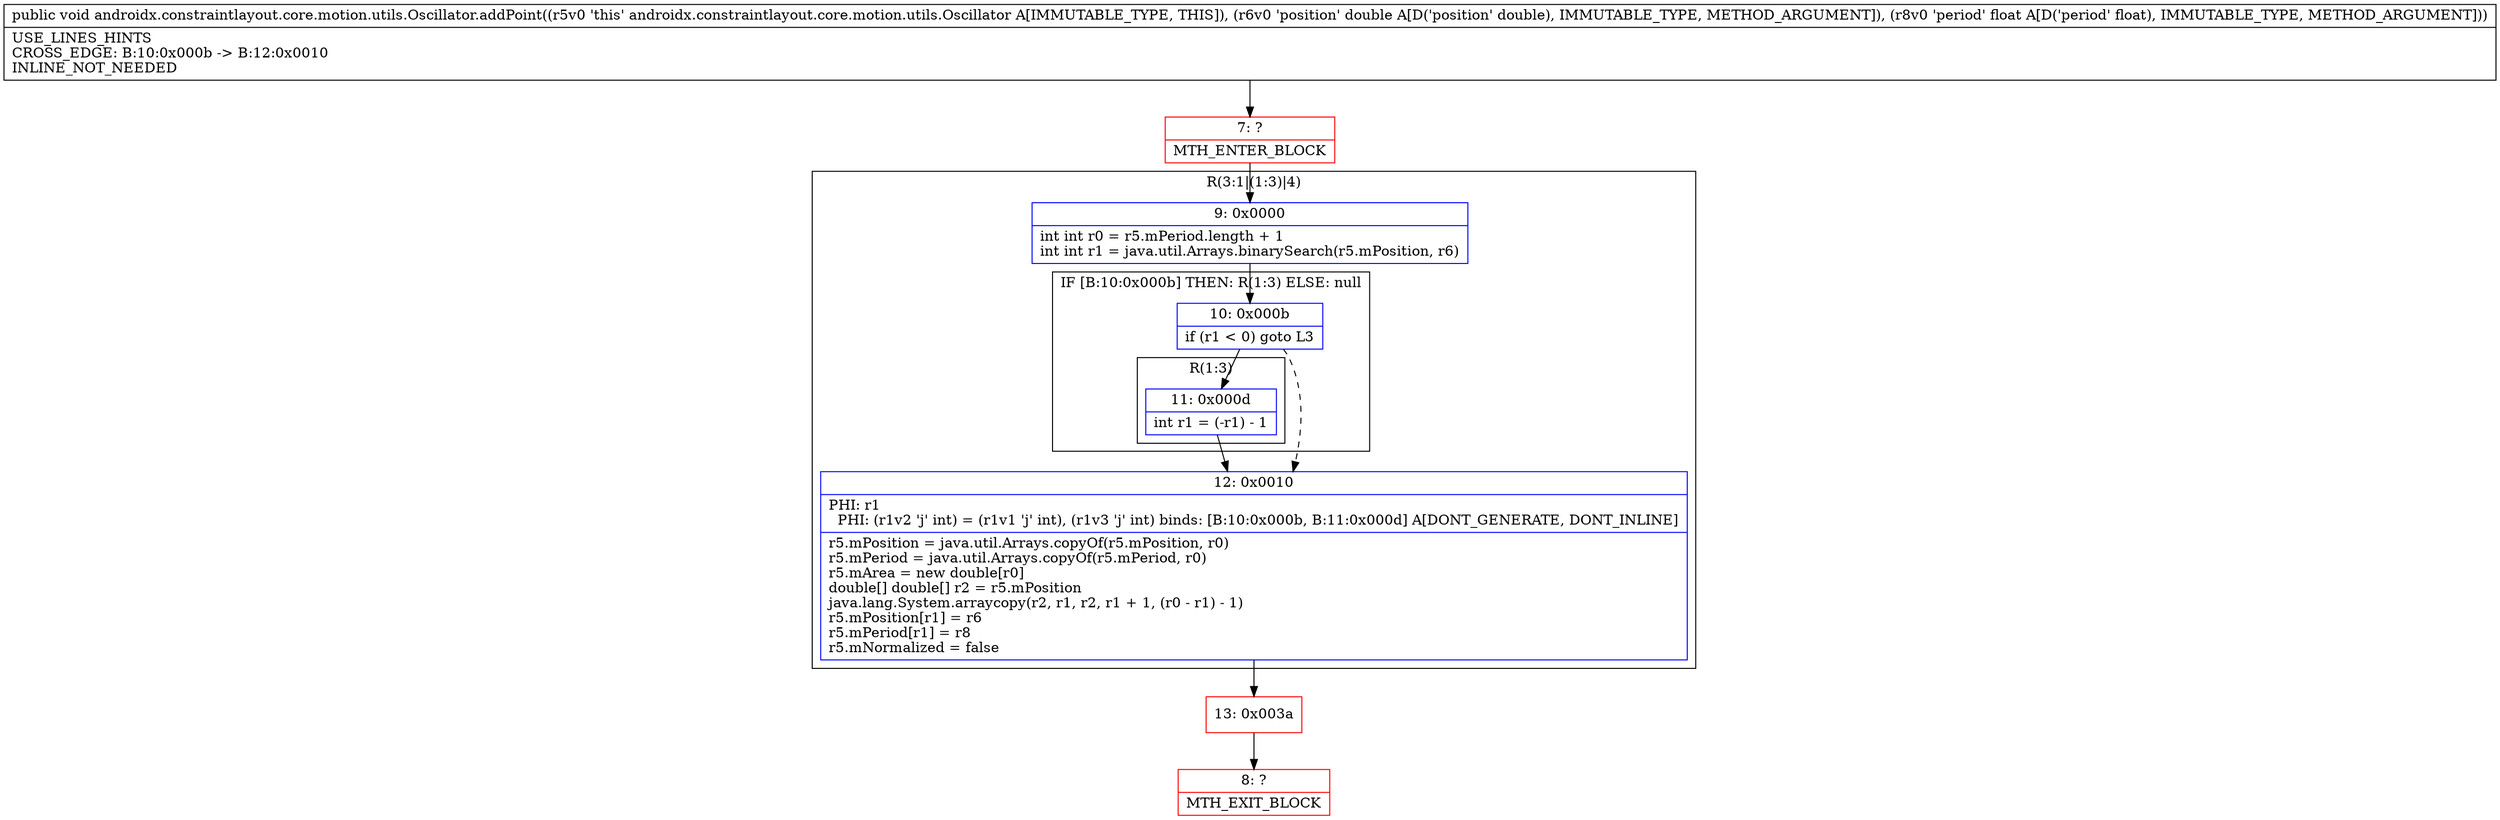 digraph "CFG forandroidx.constraintlayout.core.motion.utils.Oscillator.addPoint(DF)V" {
subgraph cluster_Region_655073652 {
label = "R(3:1|(1:3)|4)";
node [shape=record,color=blue];
Node_9 [shape=record,label="{9\:\ 0x0000|int int r0 = r5.mPeriod.length + 1\lint int r1 = java.util.Arrays.binarySearch(r5.mPosition, r6)\l}"];
subgraph cluster_IfRegion_48502121 {
label = "IF [B:10:0x000b] THEN: R(1:3) ELSE: null";
node [shape=record,color=blue];
Node_10 [shape=record,label="{10\:\ 0x000b|if (r1 \< 0) goto L3\l}"];
subgraph cluster_Region_1172917003 {
label = "R(1:3)";
node [shape=record,color=blue];
Node_11 [shape=record,label="{11\:\ 0x000d|int r1 = (\-r1) \- 1\l}"];
}
}
Node_12 [shape=record,label="{12\:\ 0x0010|PHI: r1 \l  PHI: (r1v2 'j' int) = (r1v1 'j' int), (r1v3 'j' int) binds: [B:10:0x000b, B:11:0x000d] A[DONT_GENERATE, DONT_INLINE]\l|r5.mPosition = java.util.Arrays.copyOf(r5.mPosition, r0)\lr5.mPeriod = java.util.Arrays.copyOf(r5.mPeriod, r0)\lr5.mArea = new double[r0]\ldouble[] double[] r2 = r5.mPosition\ljava.lang.System.arraycopy(r2, r1, r2, r1 + 1, (r0 \- r1) \- 1)\lr5.mPosition[r1] = r6\lr5.mPeriod[r1] = r8\lr5.mNormalized = false\l}"];
}
Node_7 [shape=record,color=red,label="{7\:\ ?|MTH_ENTER_BLOCK\l}"];
Node_13 [shape=record,color=red,label="{13\:\ 0x003a}"];
Node_8 [shape=record,color=red,label="{8\:\ ?|MTH_EXIT_BLOCK\l}"];
MethodNode[shape=record,label="{public void androidx.constraintlayout.core.motion.utils.Oscillator.addPoint((r5v0 'this' androidx.constraintlayout.core.motion.utils.Oscillator A[IMMUTABLE_TYPE, THIS]), (r6v0 'position' double A[D('position' double), IMMUTABLE_TYPE, METHOD_ARGUMENT]), (r8v0 'period' float A[D('period' float), IMMUTABLE_TYPE, METHOD_ARGUMENT]))  | USE_LINES_HINTS\lCROSS_EDGE: B:10:0x000b \-\> B:12:0x0010\lINLINE_NOT_NEEDED\l}"];
MethodNode -> Node_7;Node_9 -> Node_10;
Node_10 -> Node_11;
Node_10 -> Node_12[style=dashed];
Node_11 -> Node_12;
Node_12 -> Node_13;
Node_7 -> Node_9;
Node_13 -> Node_8;
}

